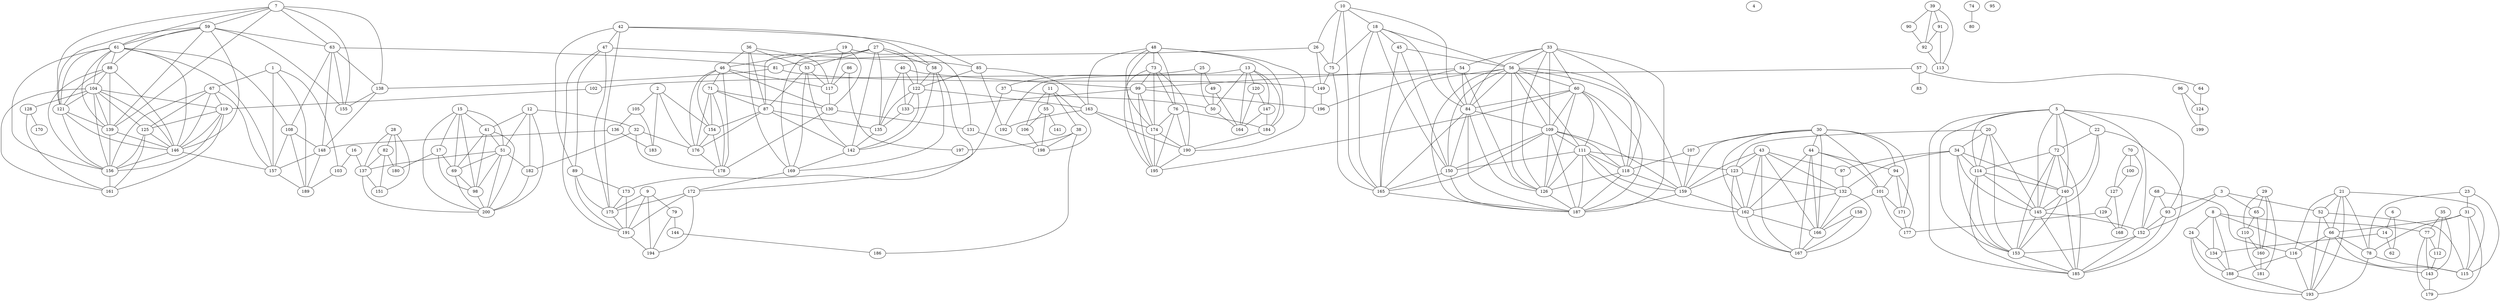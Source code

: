 graph G_1 {
    1;
    2;
    3;
    4;
    5;
    6;
    7;
    8;
    9;
    10;
    11;
    12;
    13;
    14;
    15;
    16;
    17;
    18;
    19;
    20;
    21;
    22;
    23;
    24;
    25;
    26;
    27;
    28;
    29;
    30;
    31;
    32;
    33;
    34;
    35;
    36;
    37;
    38;
    39;
    40;
    41;
    42;
    43;
    44;
    45;
    46;
    47;
    48;
    49;
    50;
    51;
    52;
    53;
    54;
    55;
    56;
    57;
    58;
    59;
    60;
    61;
    62;
    63;
    64;
    65;
    66;
    67;
    68;
    69;
    70;
    71;
    72;
    73;
    74;
    75;
    76;
    77;
    78;
    79;
    80;
    81;
    82;
    83;
    84;
    85;
    86;
    87;
    88;
    89;
    90;
    91;
    92;
    93;
    94;
    95;
    96;
    97;
    98;
    99;
    100;
    101;
    102;
    103;
    104;
    105;
    106;
    107;
    108;
    109;
    110;
    111;
    112;
    113;
    114;
    115;
    116;
    117;
    118;
    119;
    120;
    121;
    122;
    123;
    124;
    125;
    126;
    127;
    128;
    129;
    130;
    131;
    132;
    133;
    134;
    135;
    136;
    137;
    138;
    139;
    140;
    141;
    142;
    143;
    144;
    145;
    146;
    147;
    148;
    149;
    150;
    151;
    152;
    153;
    154;
    155;
    156;
    157;
    158;
    159;
    160;
    161;
    162;
    163;
    164;
    165;
    166;
    167;
    168;
    169;
    170;
    171;
    172;
    173;
    174;
    175;
    176;
    177;
    178;
    179;
    180;
    181;
    182;
    183;
    184;
    185;
    186;
    187;
    188;
    189;
    190;
    191;
    192;
    193;
    194;
    195;
    196;
    197;
    198;
    199;
    200;
    1 -- 67;
    1 -- 103;
    1 -- 157;
    1 -- 189;
    2 -- 105;
    2 -- 154;
    2 -- 176;
    2 -- 183;
    3 -- 52;
    3 -- 65;
    3 -- 93;
    3 -- 152;
    5 -- 22;
    5 -- 72;
    5 -- 93;
    5 -- 114;
    5 -- 140;
    5 -- 145;
    5 -- 152;
    5 -- 153;
    5 -- 185;
    6 -- 14;
    6 -- 62;
    7 -- 59;
    7 -- 61;
    7 -- 63;
    7 -- 121;
    7 -- 138;
    7 -- 139;
    7 -- 155;
    8 -- 24;
    8 -- 77;
    8 -- 134;
    8 -- 143;
    8 -- 188;
    9 -- 79;
    9 -- 175;
    9 -- 191;
    9 -- 194;
    10 -- 18;
    10 -- 26;
    10 -- 75;
    10 -- 84;
    10 -- 165;
    11 -- 38;
    11 -- 55;
    11 -- 106;
    11 -- 198;
    12 -- 32;
    12 -- 41;
    12 -- 51;
    12 -- 182;
    12 -- 200;
    13 -- 50;
    13 -- 120;
    13 -- 147;
    13 -- 164;
    13 -- 184;
    13 -- 192;
    14 -- 62;
    14 -- 134;
    15 -- 17;
    15 -- 41;
    15 -- 51;
    15 -- 69;
    15 -- 98;
    15 -- 200;
    16 -- 103;
    16 -- 137;
    17 -- 69;
    17 -- 98;
    17 -- 180;
    18 -- 45;
    18 -- 56;
    18 -- 75;
    18 -- 84;
    18 -- 150;
    18 -- 165;
    19 -- 46;
    19 -- 117;
    19 -- 130;
    19 -- 131;
    20 -- 34;
    20 -- 114;
    20 -- 123;
    20 -- 145;
    20 -- 153;
    21 -- 52;
    21 -- 66;
    21 -- 78;
    21 -- 115;
    21 -- 116;
    21 -- 193;
    22 -- 72;
    22 -- 140;
    22 -- 145;
    22 -- 185;
    23 -- 31;
    23 -- 78;
    23 -- 115;
    24 -- 134;
    24 -- 188;
    24 -- 193;
    25 -- 37;
    25 -- 49;
    25 -- 50;
    26 -- 75;
    26 -- 81;
    26 -- 149;
    27 -- 53;
    27 -- 58;
    27 -- 87;
    27 -- 122;
    27 -- 135;
    27 -- 142;
    27 -- 169;
    28 -- 82;
    28 -- 137;
    28 -- 151;
    28 -- 180;
    29 -- 65;
    29 -- 110;
    29 -- 160;
    29 -- 181;
    30 -- 44;
    30 -- 94;
    30 -- 101;
    30 -- 107;
    30 -- 159;
    30 -- 162;
    30 -- 166;
    30 -- 171;
    31 -- 66;
    31 -- 78;
    31 -- 115;
    31 -- 179;
    32 -- 176;
    32 -- 178;
    32 -- 182;
    33 -- 54;
    33 -- 56;
    33 -- 60;
    33 -- 84;
    33 -- 109;
    33 -- 118;
    33 -- 126;
    33 -- 187;
    34 -- 97;
    34 -- 114;
    34 -- 132;
    34 -- 140;
    34 -- 145;
    34 -- 153;
    35 -- 77;
    35 -- 112;
    35 -- 143;
    36 -- 46;
    36 -- 53;
    36 -- 87;
    36 -- 117;
    36 -- 169;
    37 -- 50;
    37 -- 173;
    38 -- 186;
    38 -- 197;
    38 -- 198;
    39 -- 90;
    39 -- 91;
    39 -- 92;
    39 -- 113;
    40 -- 99;
    40 -- 122;
    40 -- 133;
    40 -- 135;
    41 -- 51;
    41 -- 69;
    41 -- 98;
    41 -- 200;
    42 -- 47;
    42 -- 58;
    42 -- 85;
    42 -- 89;
    42 -- 175;
    43 -- 97;
    43 -- 123;
    43 -- 132;
    43 -- 159;
    43 -- 162;
    43 -- 166;
    43 -- 167;
    44 -- 94;
    44 -- 101;
    44 -- 162;
    44 -- 166;
    44 -- 167;
    45 -- 56;
    45 -- 150;
    45 -- 165;
    46 -- 71;
    46 -- 117;
    46 -- 130;
    46 -- 154;
    46 -- 176;
    46 -- 178;
    47 -- 85;
    47 -- 89;
    47 -- 175;
    47 -- 191;
    48 -- 73;
    48 -- 76;
    48 -- 163;
    48 -- 174;
    48 -- 184;
    48 -- 190;
    48 -- 195;
    49 -- 50;
    49 -- 164;
    50 -- 164;
    51 -- 69;
    51 -- 98;
    51 -- 137;
    51 -- 182;
    51 -- 200;
    52 -- 66;
    52 -- 115;
    52 -- 193;
    53 -- 87;
    53 -- 117;
    53 -- 142;
    53 -- 169;
    54 -- 84;
    54 -- 99;
    54 -- 126;
    54 -- 196;
    55 -- 106;
    55 -- 141;
    55 -- 198;
    56 -- 60;
    56 -- 84;
    56 -- 109;
    56 -- 111;
    56 -- 118;
    56 -- 126;
    56 -- 150;
    56 -- 159;
    56 -- 165;
    56 -- 187;
    57 -- 64;
    57 -- 83;
    57 -- 102;
    58 -- 122;
    58 -- 142;
    58 -- 169;
    58 -- 172;
    59 -- 61;
    59 -- 63;
    59 -- 88;
    59 -- 121;
    59 -- 139;
    59 -- 146;
    59 -- 155;
    60 -- 84;
    60 -- 109;
    60 -- 111;
    60 -- 118;
    60 -- 126;
    60 -- 187;
    60 -- 195;
    61 -- 88;
    61 -- 104;
    61 -- 108;
    61 -- 121;
    61 -- 139;
    61 -- 146;
    61 -- 156;
    61 -- 157;
    63 -- 81;
    63 -- 108;
    63 -- 138;
    63 -- 148;
    63 -- 155;
    64 -- 124;
    65 -- 110;
    65 -- 160;
    66 -- 78;
    66 -- 115;
    66 -- 116;
    66 -- 193;
    67 -- 119;
    67 -- 125;
    67 -- 146;
    67 -- 156;
    67 -- 157;
    68 -- 93;
    68 -- 116;
    68 -- 152;
    69 -- 98;
    69 -- 200;
    70 -- 100;
    70 -- 127;
    70 -- 168;
    71 -- 87;
    71 -- 130;
    71 -- 154;
    71 -- 176;
    71 -- 178;
    72 -- 114;
    72 -- 140;
    72 -- 145;
    72 -- 153;
    72 -- 185;
    73 -- 76;
    73 -- 99;
    73 -- 174;
    73 -- 190;
    73 -- 195;
    74 -- 80;
    75 -- 149;
    75 -- 165;
    76 -- 174;
    76 -- 184;
    76 -- 190;
    76 -- 195;
    77 -- 112;
    77 -- 143;
    77 -- 179;
    78 -- 115;
    78 -- 193;
    79 -- 144;
    79 -- 194;
    81 -- 138;
    81 -- 149;
    82 -- 137;
    82 -- 151;
    82 -- 180;
    84 -- 109;
    84 -- 126;
    84 -- 150;
    84 -- 165;
    84 -- 187;
    85 -- 122;
    85 -- 163;
    85 -- 192;
    86 -- 117;
    86 -- 197;
    87 -- 135;
    87 -- 142;
    87 -- 154;
    87 -- 176;
    88 -- 104;
    88 -- 121;
    88 -- 139;
    88 -- 146;
    88 -- 156;
    89 -- 173;
    89 -- 175;
    89 -- 191;
    90 -- 92;
    91 -- 92;
    91 -- 113;
    92 -- 113;
    93 -- 152;
    93 -- 185;
    94 -- 101;
    94 -- 171;
    94 -- 177;
    96 -- 124;
    96 -- 199;
    97 -- 132;
    98 -- 200;
    99 -- 133;
    99 -- 174;
    99 -- 195;
    99 -- 196;
    100 -- 127;
    101 -- 166;
    101 -- 171;
    101 -- 177;
    102 -- 119;
    103 -- 189;
    104 -- 119;
    104 -- 121;
    104 -- 125;
    104 -- 128;
    104 -- 139;
    104 -- 146;
    104 -- 156;
    104 -- 161;
    105 -- 136;
    105 -- 183;
    106 -- 198;
    107 -- 118;
    107 -- 159;
    108 -- 148;
    108 -- 157;
    108 -- 189;
    109 -- 111;
    109 -- 118;
    109 -- 126;
    109 -- 150;
    109 -- 159;
    109 -- 165;
    109 -- 187;
    110 -- 160;
    110 -- 181;
    111 -- 118;
    111 -- 123;
    111 -- 126;
    111 -- 150;
    111 -- 159;
    111 -- 162;
    111 -- 187;
    112 -- 143;
    114 -- 140;
    114 -- 145;
    114 -- 153;
    114 -- 185;
    116 -- 188;
    116 -- 193;
    117 -- 130;
    118 -- 126;
    118 -- 159;
    118 -- 187;
    119 -- 125;
    119 -- 146;
    119 -- 156;
    119 -- 161;
    120 -- 147;
    120 -- 164;
    121 -- 139;
    121 -- 146;
    121 -- 156;
    122 -- 133;
    122 -- 135;
    122 -- 142;
    122 -- 163;
    123 -- 132;
    123 -- 159;
    123 -- 162;
    123 -- 167;
    124 -- 199;
    125 -- 146;
    125 -- 156;
    125 -- 161;
    126 -- 187;
    127 -- 129;
    127 -- 168;
    128 -- 161;
    128 -- 170;
    129 -- 168;
    129 -- 177;
    130 -- 131;
    130 -- 178;
    131 -- 198;
    132 -- 162;
    132 -- 166;
    132 -- 167;
    133 -- 135;
    134 -- 188;
    135 -- 142;
    136 -- 148;
    136 -- 183;
    137 -- 151;
    137 -- 200;
    138 -- 148;
    138 -- 155;
    139 -- 146;
    139 -- 156;
    140 -- 145;
    140 -- 153;
    140 -- 185;
    142 -- 169;
    143 -- 179;
    144 -- 186;
    145 -- 152;
    145 -- 153;
    145 -- 185;
    146 -- 156;
    146 -- 157;
    147 -- 164;
    147 -- 184;
    148 -- 157;
    148 -- 189;
    149 -- 196;
    150 -- 165;
    150 -- 187;
    152 -- 153;
    152 -- 185;
    153 -- 185;
    154 -- 176;
    154 -- 178;
    156 -- 161;
    157 -- 189;
    158 -- 166;
    158 -- 167;
    159 -- 162;
    159 -- 187;
    160 -- 181;
    162 -- 166;
    162 -- 167;
    163 -- 174;
    163 -- 190;
    163 -- 192;
    165 -- 187;
    166 -- 167;
    169 -- 172;
    171 -- 177;
    172 -- 175;
    172 -- 191;
    172 -- 194;
    173 -- 175;
    173 -- 191;
    174 -- 190;
    174 -- 195;
    175 -- 191;
    176 -- 178;
    182 -- 200;
    184 -- 190;
    188 -- 193;
    190 -- 195;
    191 -- 194;
}